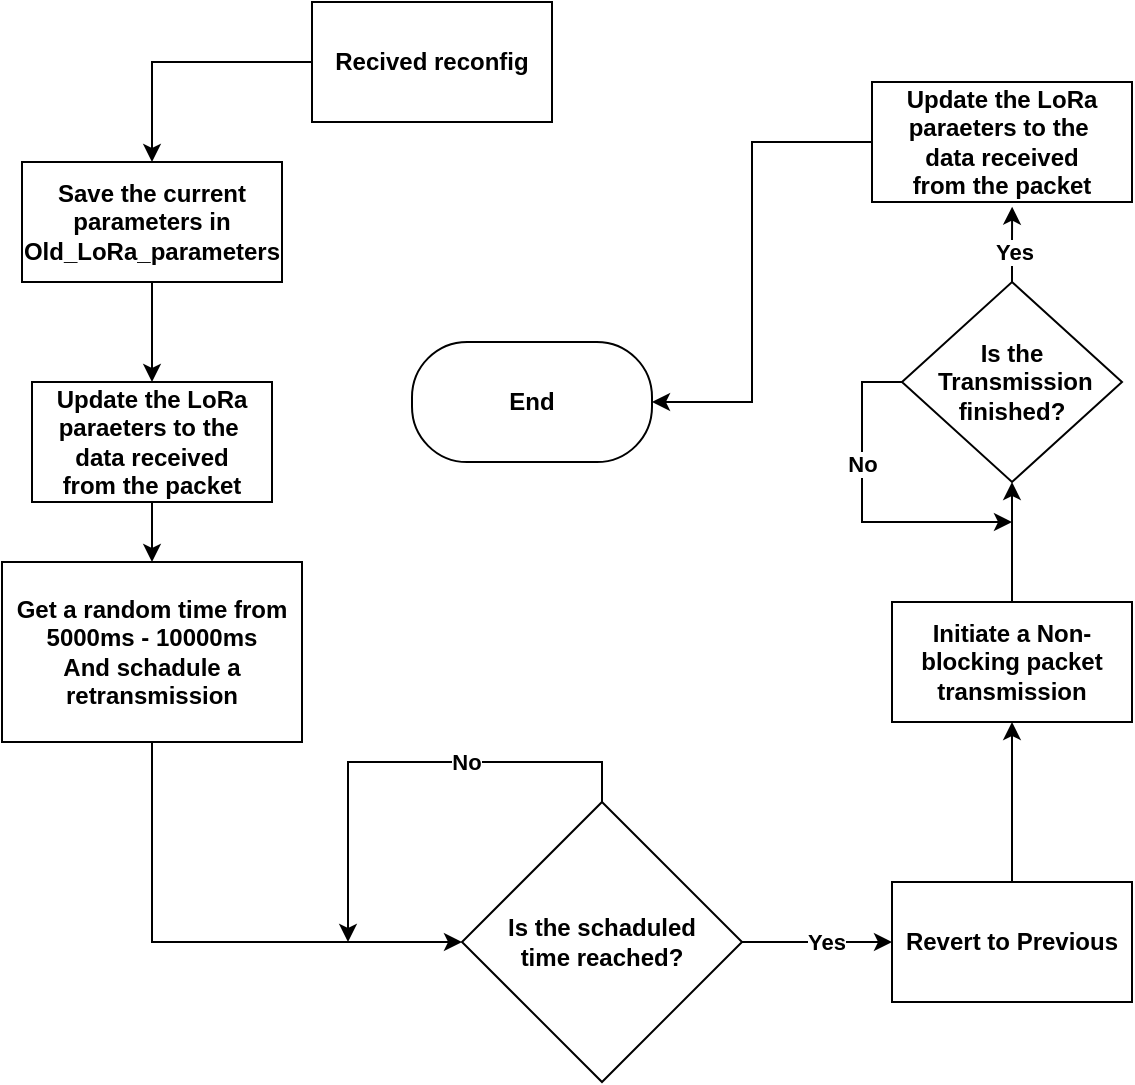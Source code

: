 <mxfile version="24.2.5" type="github">
  <diagram name="Page-1" id="v4S2KKzO6r7TvPnR6DC_">
    <mxGraphModel dx="961" dy="558" grid="1" gridSize="10" guides="1" tooltips="1" connect="1" arrows="1" fold="1" page="1" pageScale="1" pageWidth="850" pageHeight="1100" math="0" shadow="0">
      <root>
        <mxCell id="0" />
        <mxCell id="1" parent="0" />
        <mxCell id="XhX0Te3i_u-7RjcOF_rN-2" style="edgeStyle=orthogonalEdgeStyle;rounded=0;orthogonalLoop=1;jettySize=auto;html=1;fontStyle=1" parent="1" source="7Iw9vnkbZskr4MVcJifC-1" target="XhX0Te3i_u-7RjcOF_rN-1" edge="1">
          <mxGeometry relative="1" as="geometry" />
        </mxCell>
        <mxCell id="7Iw9vnkbZskr4MVcJifC-1" value="Recived reconfig" style="rounded=0;whiteSpace=wrap;html=1;fontStyle=1" parent="1" vertex="1">
          <mxGeometry x="280" y="90" width="120" height="60" as="geometry" />
        </mxCell>
        <mxCell id="XhX0Te3i_u-7RjcOF_rN-4" style="edgeStyle=orthogonalEdgeStyle;rounded=0;orthogonalLoop=1;jettySize=auto;html=1;entryX=0.5;entryY=0;entryDx=0;entryDy=0;fontStyle=1" parent="1" source="XhX0Te3i_u-7RjcOF_rN-1" target="XhX0Te3i_u-7RjcOF_rN-3" edge="1">
          <mxGeometry relative="1" as="geometry" />
        </mxCell>
        <mxCell id="XhX0Te3i_u-7RjcOF_rN-1" value="Save the current parameters in Old_LoRa_parameters" style="rounded=0;whiteSpace=wrap;html=1;fontStyle=1" parent="1" vertex="1">
          <mxGeometry x="135" y="170" width="130" height="60" as="geometry" />
        </mxCell>
        <mxCell id="XhX0Te3i_u-7RjcOF_rN-6" style="edgeStyle=orthogonalEdgeStyle;rounded=0;orthogonalLoop=1;jettySize=auto;html=1;entryX=0.5;entryY=0;entryDx=0;entryDy=0;fontStyle=1" parent="1" source="XhX0Te3i_u-7RjcOF_rN-3" target="XhX0Te3i_u-7RjcOF_rN-5" edge="1">
          <mxGeometry relative="1" as="geometry" />
        </mxCell>
        <mxCell id="XhX0Te3i_u-7RjcOF_rN-3" value="Update the LoRa paraeters to the&amp;nbsp;&lt;div&gt;data&amp;nbsp;received&lt;br&gt;from the packet&lt;/div&gt;" style="rounded=0;whiteSpace=wrap;html=1;fontStyle=1" parent="1" vertex="1">
          <mxGeometry x="140" y="280" width="120" height="60" as="geometry" />
        </mxCell>
        <mxCell id="XhX0Te3i_u-7RjcOF_rN-13" style="edgeStyle=orthogonalEdgeStyle;rounded=0;orthogonalLoop=1;jettySize=auto;html=1;entryX=0;entryY=0.5;entryDx=0;entryDy=0;fontStyle=1;exitX=0.5;exitY=1;exitDx=0;exitDy=0;" parent="1" source="XhX0Te3i_u-7RjcOF_rN-5" target="XhX0Te3i_u-7RjcOF_rN-8" edge="1">
          <mxGeometry relative="1" as="geometry">
            <Array as="points">
              <mxPoint x="200" y="560" />
            </Array>
          </mxGeometry>
        </mxCell>
        <mxCell id="XhX0Te3i_u-7RjcOF_rN-5" value="Get a random time from&lt;div&gt;5000ms - 10000ms&lt;/div&gt;&lt;div&gt;And schadule a retransmission&lt;/div&gt;" style="rounded=0;whiteSpace=wrap;html=1;fontStyle=1" parent="1" vertex="1">
          <mxGeometry x="125" y="370" width="150" height="90" as="geometry" />
        </mxCell>
        <mxCell id="E4waX7mimHm-LpDBTmlk-3" style="edgeStyle=orthogonalEdgeStyle;rounded=0;orthogonalLoop=1;jettySize=auto;html=1;entryX=0;entryY=0.5;entryDx=0;entryDy=0;" edge="1" parent="1" source="XhX0Te3i_u-7RjcOF_rN-8" target="E4waX7mimHm-LpDBTmlk-2">
          <mxGeometry relative="1" as="geometry" />
        </mxCell>
        <mxCell id="E4waX7mimHm-LpDBTmlk-11" value="Yes" style="edgeLabel;html=1;align=center;verticalAlign=middle;resizable=0;points=[];fontStyle=1" vertex="1" connectable="0" parent="E4waX7mimHm-LpDBTmlk-3">
          <mxGeometry x="0.1" relative="1" as="geometry">
            <mxPoint as="offset" />
          </mxGeometry>
        </mxCell>
        <mxCell id="E4waX7mimHm-LpDBTmlk-10" style="edgeStyle=orthogonalEdgeStyle;rounded=0;orthogonalLoop=1;jettySize=auto;html=1;" edge="1" parent="1" source="XhX0Te3i_u-7RjcOF_rN-8">
          <mxGeometry relative="1" as="geometry">
            <mxPoint x="298" y="560" as="targetPoint" />
            <Array as="points">
              <mxPoint x="425" y="470" />
              <mxPoint x="298" y="470" />
            </Array>
          </mxGeometry>
        </mxCell>
        <mxCell id="E4waX7mimHm-LpDBTmlk-12" value="No" style="edgeLabel;html=1;align=center;verticalAlign=middle;resizable=0;points=[];fontStyle=1" vertex="1" connectable="0" parent="E4waX7mimHm-LpDBTmlk-10">
          <mxGeometry x="-0.252" relative="1" as="geometry">
            <mxPoint as="offset" />
          </mxGeometry>
        </mxCell>
        <mxCell id="XhX0Te3i_u-7RjcOF_rN-8" value="Is the schaduled&lt;br&gt;time reached?" style="rhombus;whiteSpace=wrap;html=1;fontStyle=1" parent="1" vertex="1">
          <mxGeometry x="355" y="490" width="140" height="140" as="geometry" />
        </mxCell>
        <mxCell id="E4waX7mimHm-LpDBTmlk-7" style="edgeStyle=orthogonalEdgeStyle;rounded=0;orthogonalLoop=1;jettySize=auto;html=1;" edge="1" parent="1" source="XhX0Te3i_u-7RjcOF_rN-12" target="E4waX7mimHm-LpDBTmlk-6">
          <mxGeometry relative="1" as="geometry" />
        </mxCell>
        <mxCell id="XhX0Te3i_u-7RjcOF_rN-12" value="Initiate a Non-blocking packet&lt;br&gt;transmission" style="rounded=0;whiteSpace=wrap;html=1;fontStyle=1" parent="1" vertex="1">
          <mxGeometry x="570" y="390" width="120" height="60" as="geometry" />
        </mxCell>
        <mxCell id="E4waX7mimHm-LpDBTmlk-5" style="edgeStyle=orthogonalEdgeStyle;rounded=0;orthogonalLoop=1;jettySize=auto;html=1;entryX=0.5;entryY=1;entryDx=0;entryDy=0;" edge="1" parent="1" source="E4waX7mimHm-LpDBTmlk-2" target="XhX0Te3i_u-7RjcOF_rN-12">
          <mxGeometry relative="1" as="geometry" />
        </mxCell>
        <mxCell id="E4waX7mimHm-LpDBTmlk-2" value="Revert to Previous" style="rounded=0;whiteSpace=wrap;html=1;fontStyle=1" vertex="1" parent="1">
          <mxGeometry x="570" y="530" width="120" height="60" as="geometry" />
        </mxCell>
        <mxCell id="E4waX7mimHm-LpDBTmlk-18" style="edgeStyle=orthogonalEdgeStyle;rounded=0;orthogonalLoop=1;jettySize=auto;html=1;" edge="1" parent="1" source="E4waX7mimHm-LpDBTmlk-6">
          <mxGeometry relative="1" as="geometry">
            <mxPoint x="630" y="350" as="targetPoint" />
            <Array as="points">
              <mxPoint x="555" y="280" />
              <mxPoint x="555" y="350" />
              <mxPoint x="570" y="350" />
            </Array>
          </mxGeometry>
        </mxCell>
        <mxCell id="E4waX7mimHm-LpDBTmlk-19" value="No" style="edgeLabel;html=1;align=center;verticalAlign=middle;resizable=0;points=[];fontStyle=1" vertex="1" connectable="0" parent="E4waX7mimHm-LpDBTmlk-18">
          <mxGeometry x="-0.265" relative="1" as="geometry">
            <mxPoint as="offset" />
          </mxGeometry>
        </mxCell>
        <mxCell id="E4waX7mimHm-LpDBTmlk-6" value="Is the&lt;div&gt;&amp;nbsp;Transmission&lt;br&gt;finished?&lt;/div&gt;" style="rhombus;whiteSpace=wrap;html=1;fontStyle=1" vertex="1" parent="1">
          <mxGeometry x="575" y="230" width="110" height="100" as="geometry" />
        </mxCell>
        <mxCell id="E4waX7mimHm-LpDBTmlk-8" value="End" style="rounded=1;whiteSpace=wrap;html=1;arcSize=46;fontStyle=1" vertex="1" parent="1">
          <mxGeometry x="330" y="260" width="120" height="60" as="geometry" />
        </mxCell>
        <mxCell id="E4waX7mimHm-LpDBTmlk-14" value="&lt;div&gt;Update the LoRa paraeters to the&amp;nbsp;&lt;div&gt;data&amp;nbsp;received&lt;br&gt;from the packet&lt;/div&gt;&lt;/div&gt;" style="rounded=0;whiteSpace=wrap;html=1;fontStyle=1" vertex="1" parent="1">
          <mxGeometry x="560" y="130" width="130" height="60" as="geometry" />
        </mxCell>
        <mxCell id="E4waX7mimHm-LpDBTmlk-15" style="edgeStyle=orthogonalEdgeStyle;rounded=0;orthogonalLoop=1;jettySize=auto;html=1;entryX=0.539;entryY=1.039;entryDx=0;entryDy=0;entryPerimeter=0;" edge="1" parent="1" source="E4waX7mimHm-LpDBTmlk-6" target="E4waX7mimHm-LpDBTmlk-14">
          <mxGeometry relative="1" as="geometry" />
        </mxCell>
        <mxCell id="E4waX7mimHm-LpDBTmlk-16" value="Yes" style="edgeLabel;html=1;align=center;verticalAlign=middle;resizable=0;points=[];fontStyle=1" vertex="1" connectable="0" parent="E4waX7mimHm-LpDBTmlk-15">
          <mxGeometry x="-0.246" y="-1" relative="1" as="geometry">
            <mxPoint y="-1" as="offset" />
          </mxGeometry>
        </mxCell>
        <mxCell id="E4waX7mimHm-LpDBTmlk-17" style="edgeStyle=orthogonalEdgeStyle;rounded=0;orthogonalLoop=1;jettySize=auto;html=1;entryX=1;entryY=0.5;entryDx=0;entryDy=0;exitX=0;exitY=0.5;exitDx=0;exitDy=0;" edge="1" parent="1" source="E4waX7mimHm-LpDBTmlk-14" target="E4waX7mimHm-LpDBTmlk-8">
          <mxGeometry relative="1" as="geometry">
            <mxPoint x="550" y="170" as="sourcePoint" />
            <mxPoint x="470" y="300" as="targetPoint" />
            <Array as="points">
              <mxPoint x="500" y="160" />
              <mxPoint x="500" y="290" />
            </Array>
          </mxGeometry>
        </mxCell>
      </root>
    </mxGraphModel>
  </diagram>
</mxfile>
